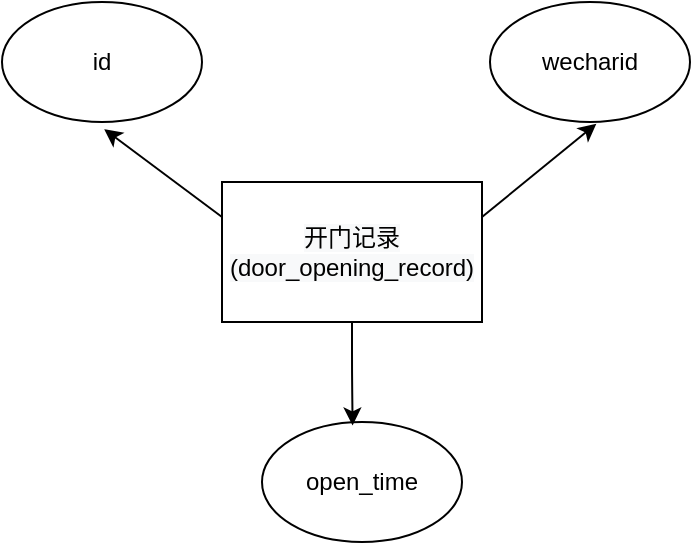 <mxfile version="14.6.10" type="device"><diagram id="unPPt903--sRH42kTy9I" name="Page-1"><mxGraphModel dx="1038" dy="624" grid="1" gridSize="10" guides="1" tooltips="1" connect="1" arrows="1" fold="1" page="1" pageScale="1" pageWidth="827" pageHeight="1169" math="0" shadow="0"><root><mxCell id="0"/><mxCell id="1" parent="0"/><mxCell id="sy6pMONNcT6rBXT2Rlvu-3" value="open_time" style="ellipse;whiteSpace=wrap;html=1;" parent="1" vertex="1"><mxGeometry x="250" y="350" width="100" height="60" as="geometry"/></mxCell><mxCell id="sy6pMONNcT6rBXT2Rlvu-10" style="orthogonalLoop=1;jettySize=auto;html=1;exitX=1;exitY=0.25;exitDx=0;exitDy=0;entryX=0.572;entryY=1.015;entryDx=0;entryDy=0;entryPerimeter=0;sourcePerimeterSpacing=4;" parent="1" source="sy6pMONNcT6rBXT2Rlvu-8" edge="1"><mxGeometry relative="1" as="geometry"><mxPoint x="417.2" y="200.9" as="targetPoint"/></mxGeometry></mxCell><mxCell id="sy6pMONNcT6rBXT2Rlvu-11" style="edgeStyle=orthogonalEdgeStyle;orthogonalLoop=1;jettySize=auto;html=1;exitX=0.5;exitY=1;exitDx=0;exitDy=0;entryX=0.453;entryY=0.029;entryDx=0;entryDy=0;entryPerimeter=0;sourcePerimeterSpacing=4;" parent="1" source="sy6pMONNcT6rBXT2Rlvu-8" target="sy6pMONNcT6rBXT2Rlvu-3" edge="1"><mxGeometry relative="1" as="geometry"/></mxCell><mxCell id="sy6pMONNcT6rBXT2Rlvu-15" style="orthogonalLoop=1;jettySize=auto;html=1;exitX=0;exitY=0.25;exitDx=0;exitDy=0;entryX=0.511;entryY=1.06;entryDx=0;entryDy=0;entryPerimeter=0;sourcePerimeterSpacing=4;" parent="1" source="sy6pMONNcT6rBXT2Rlvu-8" edge="1"><mxGeometry relative="1" as="geometry"><mxPoint x="171.1" y="203.6" as="targetPoint"/></mxGeometry></mxCell><mxCell id="sy6pMONNcT6rBXT2Rlvu-8" value="&#10;&#10;&lt;span style=&quot;color: rgb(0, 0, 0); font-family: helvetica; font-size: 12px; font-style: normal; font-weight: 400; letter-spacing: normal; text-align: center; text-indent: 0px; text-transform: none; word-spacing: 0px; background-color: rgb(248, 249, 250); display: inline; float: none;&quot;&gt;开门记录(door_opening_record)&lt;/span&gt;&#10;&#10;" style="rounded=0;whiteSpace=wrap;html=1;" parent="1" vertex="1"><mxGeometry x="230" y="230" width="130" height="70" as="geometry"/></mxCell><mxCell id="sy6pMONNcT6rBXT2Rlvu-17" value="wecharid" style="ellipse;whiteSpace=wrap;html=1;" parent="1" vertex="1"><mxGeometry x="364" y="140" width="100" height="60" as="geometry"/></mxCell><mxCell id="sy6pMONNcT6rBXT2Rlvu-19" value="id" style="ellipse;whiteSpace=wrap;html=1;" parent="1" vertex="1"><mxGeometry x="120" y="140" width="100" height="60" as="geometry"/></mxCell></root></mxGraphModel></diagram></mxfile>